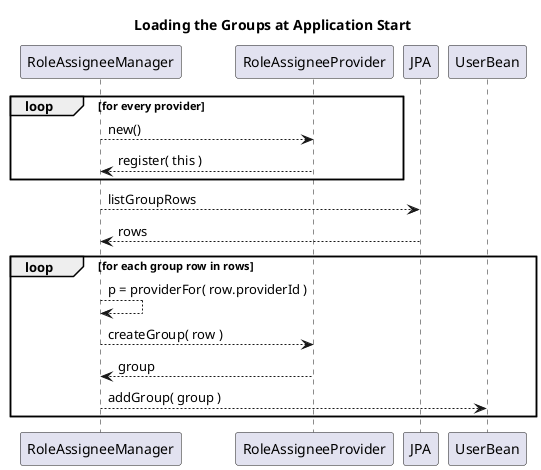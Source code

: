 @startuml

title Loading the Groups at Application Start

participant RoleAssigneeManager
participant RoleAssigneeProvider
participant JPA
participant UserBean

loop for every provider
  RoleAssigneeManager --> RoleAssigneeProvider: new()
  RoleAssigneeProvider --> RoleAssigneeManager: register( this )
end

RoleAssigneeManager --> JPA: listGroupRows
RoleAssigneeManager <-- JPA: rows

loop for each group row in rows
  RoleAssigneeManager --> RoleAssigneeManager: p = providerFor( row.providerId )
  RoleAssigneeManager --> RoleAssigneeProvider: createGroup( row )
  RoleAssigneeManager <-- RoleAssigneeProvider: group
  RoleAssigneeManager --> UserBean: addGroup( group )
end

@enduml